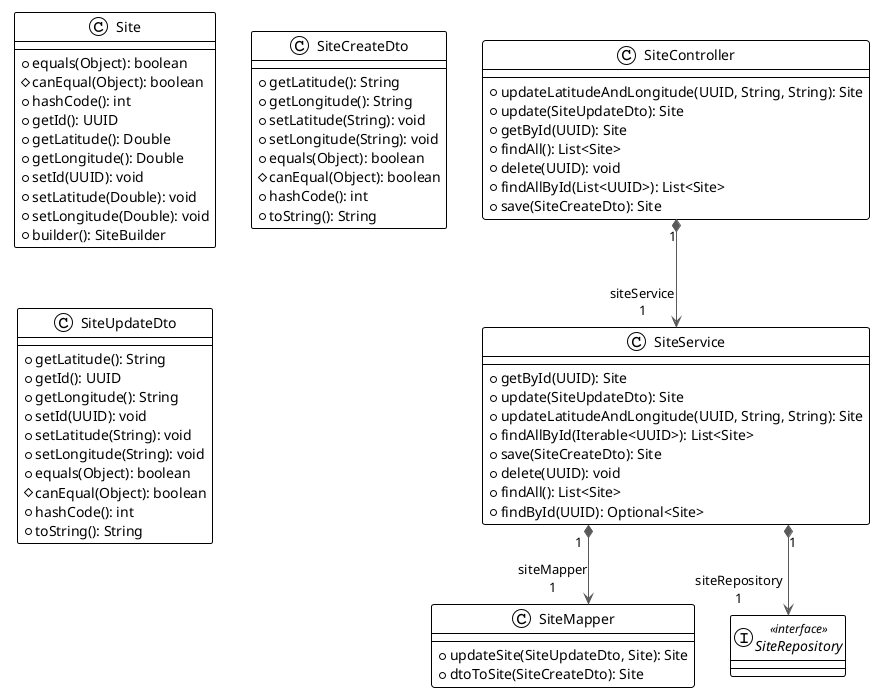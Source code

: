 @startuml

!theme plain
top to bottom direction
skinparam linetype ortho

class Site {
  + equals(Object): boolean
  # canEqual(Object): boolean
  + hashCode(): int
  + getId(): UUID
  + getLatitude(): Double
  + getLongitude(): Double
  + setId(UUID): void
  + setLatitude(Double): void
  + setLongitude(Double): void
  + builder(): SiteBuilder
}
class SiteController {
  + updateLatitudeAndLongitude(UUID, String, String): Site
  + update(SiteUpdateDto): Site
  + getById(UUID): Site
  + findAll(): List<Site>
  + delete(UUID): void
  + findAllById(List<UUID>): List<Site>
  + save(SiteCreateDto): Site
}
class SiteCreateDto {
  + getLatitude(): String
  + getLongitude(): String
  + setLatitude(String): void
  + setLongitude(String): void
  + equals(Object): boolean
  # canEqual(Object): boolean
  + hashCode(): int
  + toString(): String
}
class SiteMapper {
  + updateSite(SiteUpdateDto, Site): Site
  + dtoToSite(SiteCreateDto): Site
}
interface SiteRepository << interface >>
class SiteService {
  + getById(UUID): Site
  + update(SiteUpdateDto): Site
  + updateLatitudeAndLongitude(UUID, String, String): Site
  + findAllById(Iterable<UUID>): List<Site>
  + save(SiteCreateDto): Site
  + delete(UUID): void
  + findAll(): List<Site>
  + findById(UUID): Optional<Site>
}
class SiteUpdateDto {
  + getLatitude(): String
  + getId(): UUID
  + getLongitude(): String
  + setId(UUID): void
  + setLatitude(String): void
  + setLongitude(String): void
  + equals(Object): boolean
  # canEqual(Object): boolean
  + hashCode(): int
  + toString(): String
}

SiteController "1" *-[#595959,plain]-> "siteService\n1" SiteService    
SiteService    "1" *-[#595959,plain]-> "siteMapper\n1" SiteMapper     
SiteService    "1" *-[#595959,plain]-> "siteRepository\n1" SiteRepository 
@enduml
